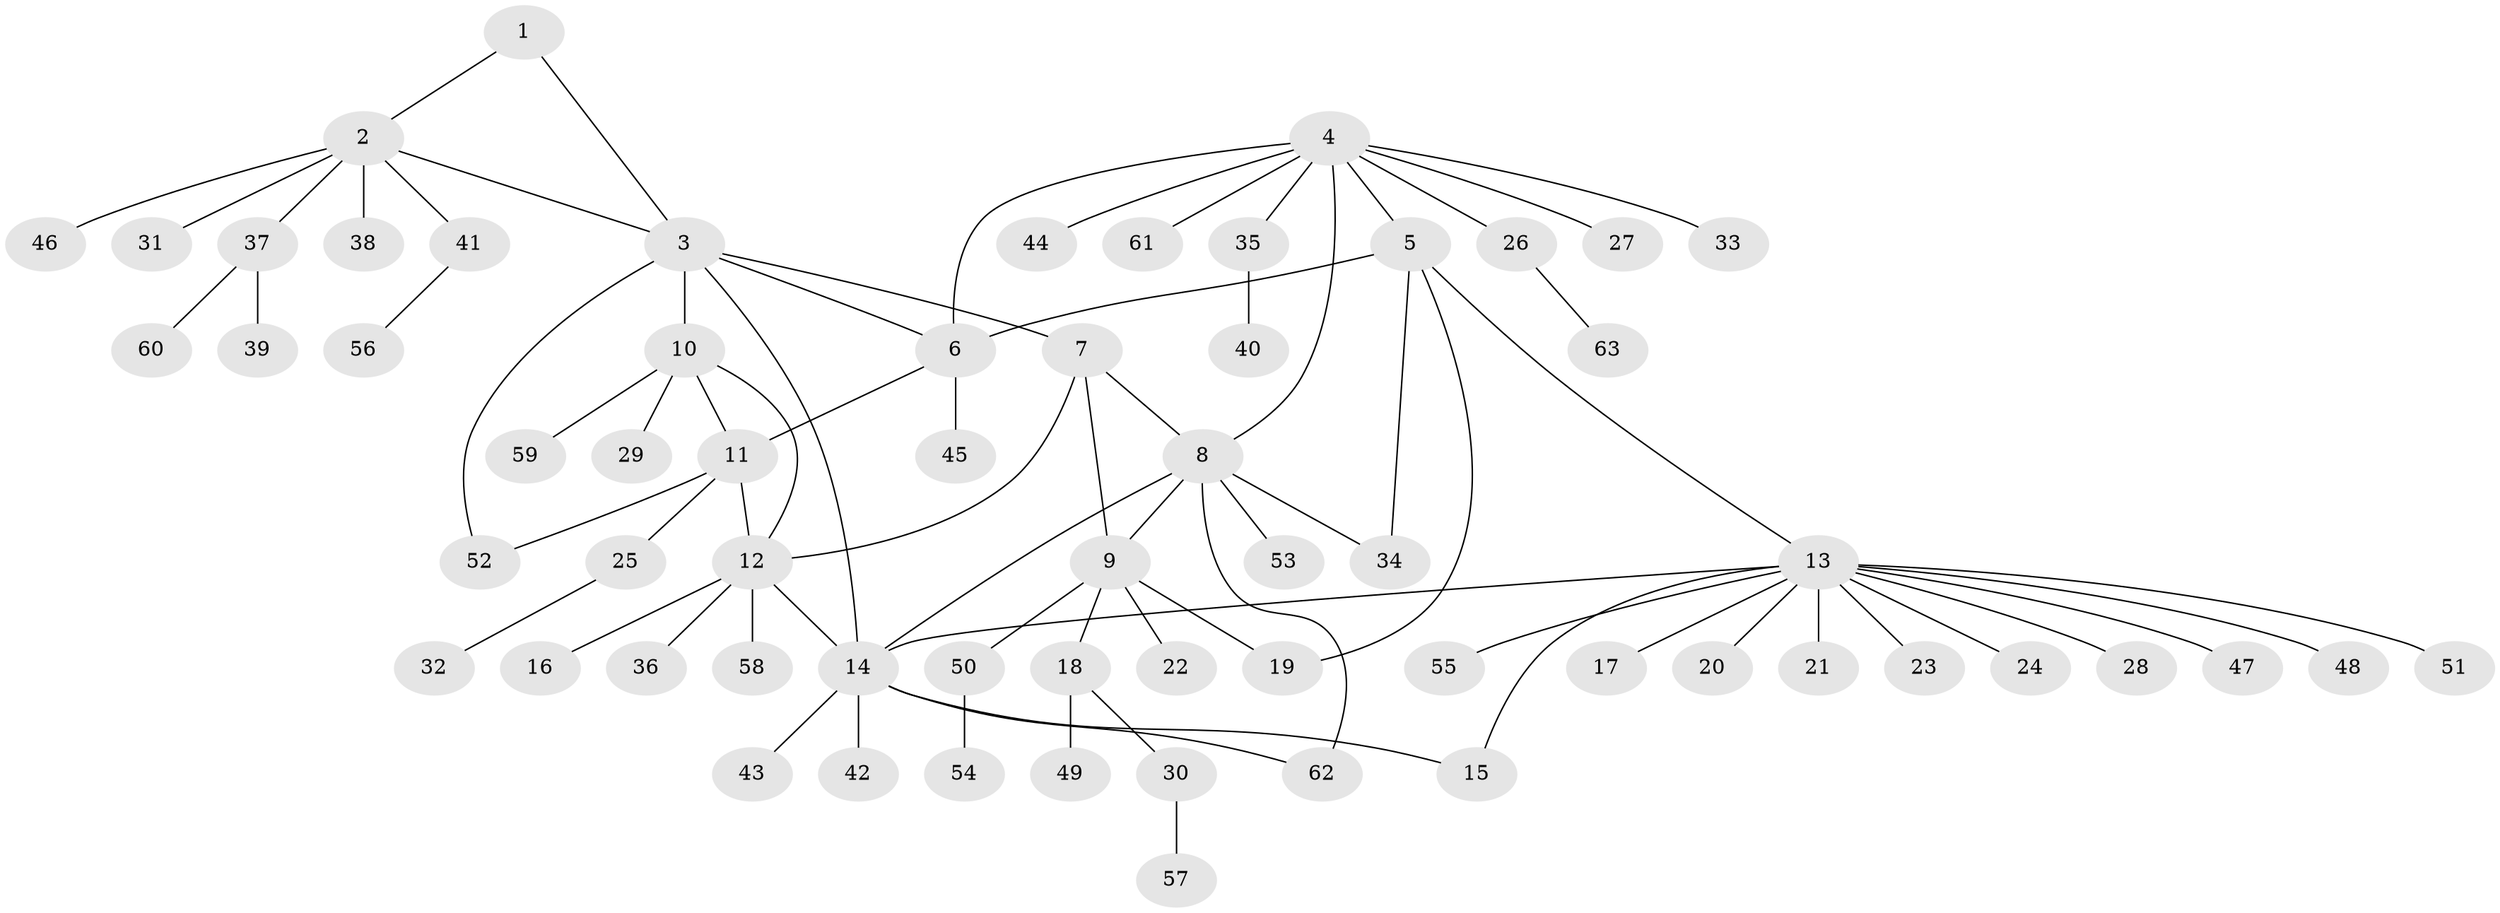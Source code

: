 // coarse degree distribution, {2: 0.13043478260869565, 6: 0.043478260869565216, 13: 0.021739130434782608, 7: 0.06521739130434782, 5: 0.043478260869565216, 4: 0.021739130434782608, 12: 0.021739130434782608, 1: 0.6304347826086957, 3: 0.021739130434782608}
// Generated by graph-tools (version 1.1) at 2025/24/03/03/25 07:24:15]
// undirected, 63 vertices, 77 edges
graph export_dot {
graph [start="1"]
  node [color=gray90,style=filled];
  1;
  2;
  3;
  4;
  5;
  6;
  7;
  8;
  9;
  10;
  11;
  12;
  13;
  14;
  15;
  16;
  17;
  18;
  19;
  20;
  21;
  22;
  23;
  24;
  25;
  26;
  27;
  28;
  29;
  30;
  31;
  32;
  33;
  34;
  35;
  36;
  37;
  38;
  39;
  40;
  41;
  42;
  43;
  44;
  45;
  46;
  47;
  48;
  49;
  50;
  51;
  52;
  53;
  54;
  55;
  56;
  57;
  58;
  59;
  60;
  61;
  62;
  63;
  1 -- 2;
  1 -- 3;
  2 -- 3;
  2 -- 31;
  2 -- 37;
  2 -- 38;
  2 -- 41;
  2 -- 46;
  3 -- 6;
  3 -- 7;
  3 -- 10;
  3 -- 14;
  3 -- 52;
  4 -- 5;
  4 -- 6;
  4 -- 8;
  4 -- 26;
  4 -- 27;
  4 -- 33;
  4 -- 35;
  4 -- 44;
  4 -- 61;
  5 -- 6;
  5 -- 13;
  5 -- 19;
  5 -- 34;
  6 -- 11;
  6 -- 45;
  7 -- 8;
  7 -- 9;
  7 -- 12;
  8 -- 9;
  8 -- 14;
  8 -- 34;
  8 -- 53;
  8 -- 62;
  9 -- 18;
  9 -- 19;
  9 -- 22;
  9 -- 50;
  10 -- 11;
  10 -- 12;
  10 -- 29;
  10 -- 59;
  11 -- 12;
  11 -- 25;
  11 -- 52;
  12 -- 14;
  12 -- 16;
  12 -- 36;
  12 -- 58;
  13 -- 14;
  13 -- 15;
  13 -- 17;
  13 -- 20;
  13 -- 21;
  13 -- 23;
  13 -- 24;
  13 -- 28;
  13 -- 47;
  13 -- 48;
  13 -- 51;
  13 -- 55;
  14 -- 15;
  14 -- 42;
  14 -- 43;
  14 -- 62;
  18 -- 30;
  18 -- 49;
  25 -- 32;
  26 -- 63;
  30 -- 57;
  35 -- 40;
  37 -- 39;
  37 -- 60;
  41 -- 56;
  50 -- 54;
}
